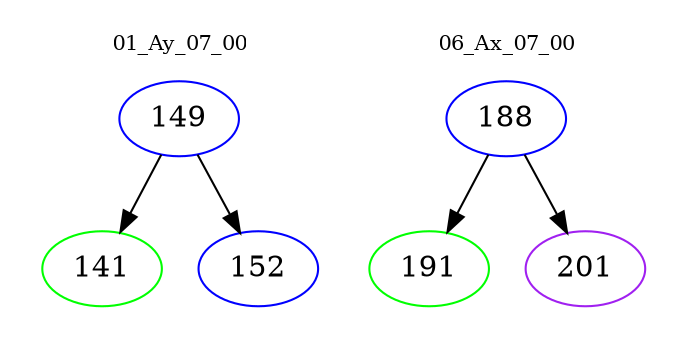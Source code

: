 digraph{
subgraph cluster_0 {
color = white
label = "01_Ay_07_00";
fontsize=10;
T0_149 [label="149", color="blue"]
T0_149 -> T0_141 [color="black"]
T0_141 [label="141", color="green"]
T0_149 -> T0_152 [color="black"]
T0_152 [label="152", color="blue"]
}
subgraph cluster_1 {
color = white
label = "06_Ax_07_00";
fontsize=10;
T1_188 [label="188", color="blue"]
T1_188 -> T1_191 [color="black"]
T1_191 [label="191", color="green"]
T1_188 -> T1_201 [color="black"]
T1_201 [label="201", color="purple"]
}
}
